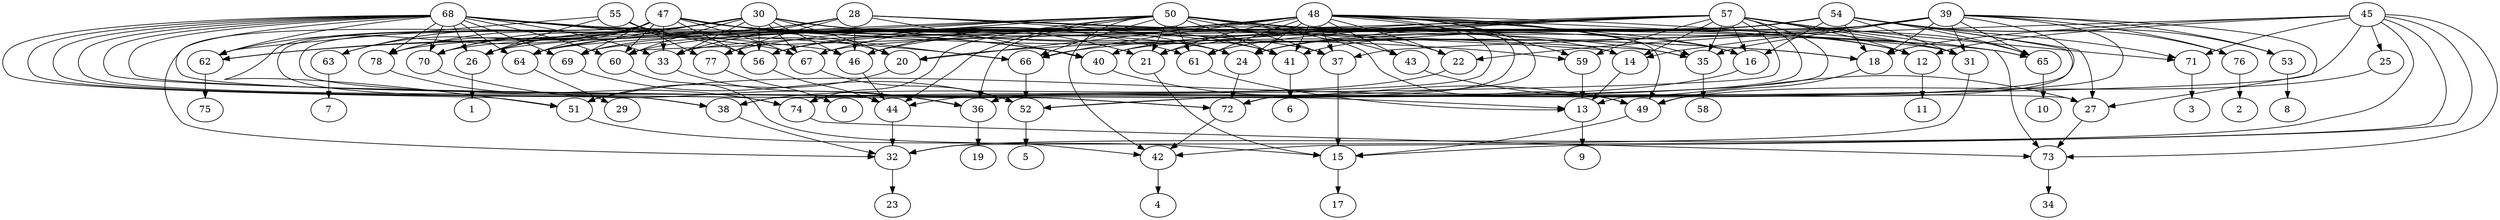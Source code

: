 digraph G {
    31 -> 32;
    38 -> 32;
    44 -> 32;
    47 -> 32;
    45 -> 32;
    46 -> 44;
    56 -> 44;
    68 -> 44;
    50 -> 44;
    57 -> 44;
    50 -> 56;
    47 -> 56;
    48 -> 56;
    55 -> 56;
    30 -> 56;
    28 -> 46;
    68 -> 46;
    30 -> 46;
    48 -> 46;
    54 -> 46;
    22 -> 38;
    68 -> 38;
    57 -> 38;
    47 -> 38;
    50 -> 41;
    48 -> 41;
    39 -> 41;
    30 -> 41;
    28 -> 41;
    48 -> 22;
    50 -> 22;
    39 -> 22;
    39 -> 31;
    54 -> 31;
    48 -> 31;
    57 -> 31;
    50 -> 31;
    21 -> 15;
    51 -> 15;
    45 -> 15;
    37 -> 15;
    49 -> 15;
    20 -> 51;
    16 -> 51;
    47 -> 51;
    68 -> 51;
    48 -> 20;
    39 -> 20;
    55 -> 20;
    30 -> 20;
    39 -> 35;
    48 -> 35;
    50 -> 35;
    57 -> 35;
    28 -> 35;
    54 -> 16;
    50 -> 16;
    57 -> 16;
    48 -> 16;
    14 -> 13;
    59 -> 13;
    61 -> 13;
    54 -> 13;
    68 -> 13;
    47 -> 63;
    30 -> 63;
    57 -> 14;
    30 -> 14;
    39 -> 14;
    28 -> 14;
    57 -> 59;
    30 -> 59;
    48 -> 59;
    50 -> 61;
    48 -> 61;
    57 -> 61;
    47 -> 61;
    40 -> 49;
    18 -> 49;
    48 -> 49;
    50 -> 49;
    25 -> 49;
    45 -> 25;
    57 -> 40;
    28 -> 40;
    68 -> 40;
    54 -> 40;
    47 -> 40;
    57 -> 65;
    54 -> 65;
    68 -> 65;
    39 -> 65;
    47 -> 65;
    30 -> 18;
    47 -> 18;
    54 -> 18;
    39 -> 18;
    45 -> 18;
    50 -> 21;
    48 -> 21;
    47 -> 21;
    57 -> 21;
    48 -> 37;
    50 -> 37;
    47 -> 37;
    45 -> 37;
    67 -> 52;
    57 -> 52;
    45 -> 52;
    69 -> 52;
    66 -> 52;
    39 -> 36;
    70 -> 36;
    33 -> 36;
    48 -> 36;
    50 -> 36;
    55 -> 26;
    28 -> 26;
    68 -> 26;
    54 -> 26;
    30 -> 26;
    47 -> 70;
    68 -> 70;
    54 -> 70;
    30 -> 70;
    28 -> 33;
    54 -> 33;
    30 -> 33;
    68 -> 33;
    47 -> 33;
    39 -> 67;
    30 -> 67;
    68 -> 67;
    47 -> 67;
    48 -> 67;
    68 -> 69;
    48 -> 69;
    47 -> 69;
    50 -> 69;
    68 -> 66;
    47 -> 66;
    48 -> 66;
    50 -> 66;
    57 -> 66;
    54 -> 71;
    57 -> 71;
    45 -> 71;
    30 -> 64;
    68 -> 64;
    47 -> 64;
    48 -> 64;
    50 -> 64;
    72 -> 42;
    50 -> 42;
    45 -> 42;
    60 -> 42;
    39 -> 53;
    54 -> 53;
    30 -> 62;
    55 -> 62;
    28 -> 62;
    47 -> 62;
    68 -> 62;
    39 -> 72;
    47 -> 72;
    68 -> 72;
    48 -> 72;
    24 -> 72;
    47 -> 24;
    54 -> 24;
    48 -> 24;
    30 -> 24;
    57 -> 24;
    30 -> 60;
    68 -> 60;
    47 -> 60;
    48 -> 60;
    57 -> 60;
    39 -> 76;
    54 -> 76;
    27 -> 73;
    74 -> 73;
    57 -> 73;
    45 -> 73;
    43 -> 27;
    39 -> 27;
    54 -> 27;
    68 -> 27;
    48 -> 43;
    50 -> 43;
    50 -> 77;
    55 -> 77;
    28 -> 77;
    68 -> 74;
    78 -> 74;
    48 -> 74;
    50 -> 74;
    54 -> 78;
    30 -> 78;
    68 -> 78;
    47 -> 78;
    48 -> 12;
    50 -> 12;
    57 -> 12;
    45 -> 12;
    12 -> 11;
    35 -> 58;
    32 -> 23;
    65 -> 10;
    13 -> 9;
    15 -> 17;
    53 -> 8;
    62 -> 75;
    41 -> 6;
    36 -> 19;
    63 -> 7;
    52 -> 5;
    42 -> 4;
    71 -> 3;
    64 -> 29;
    76 -> 2;
    73 -> 34;
    26 -> 1;
    77 -> 0;
}
